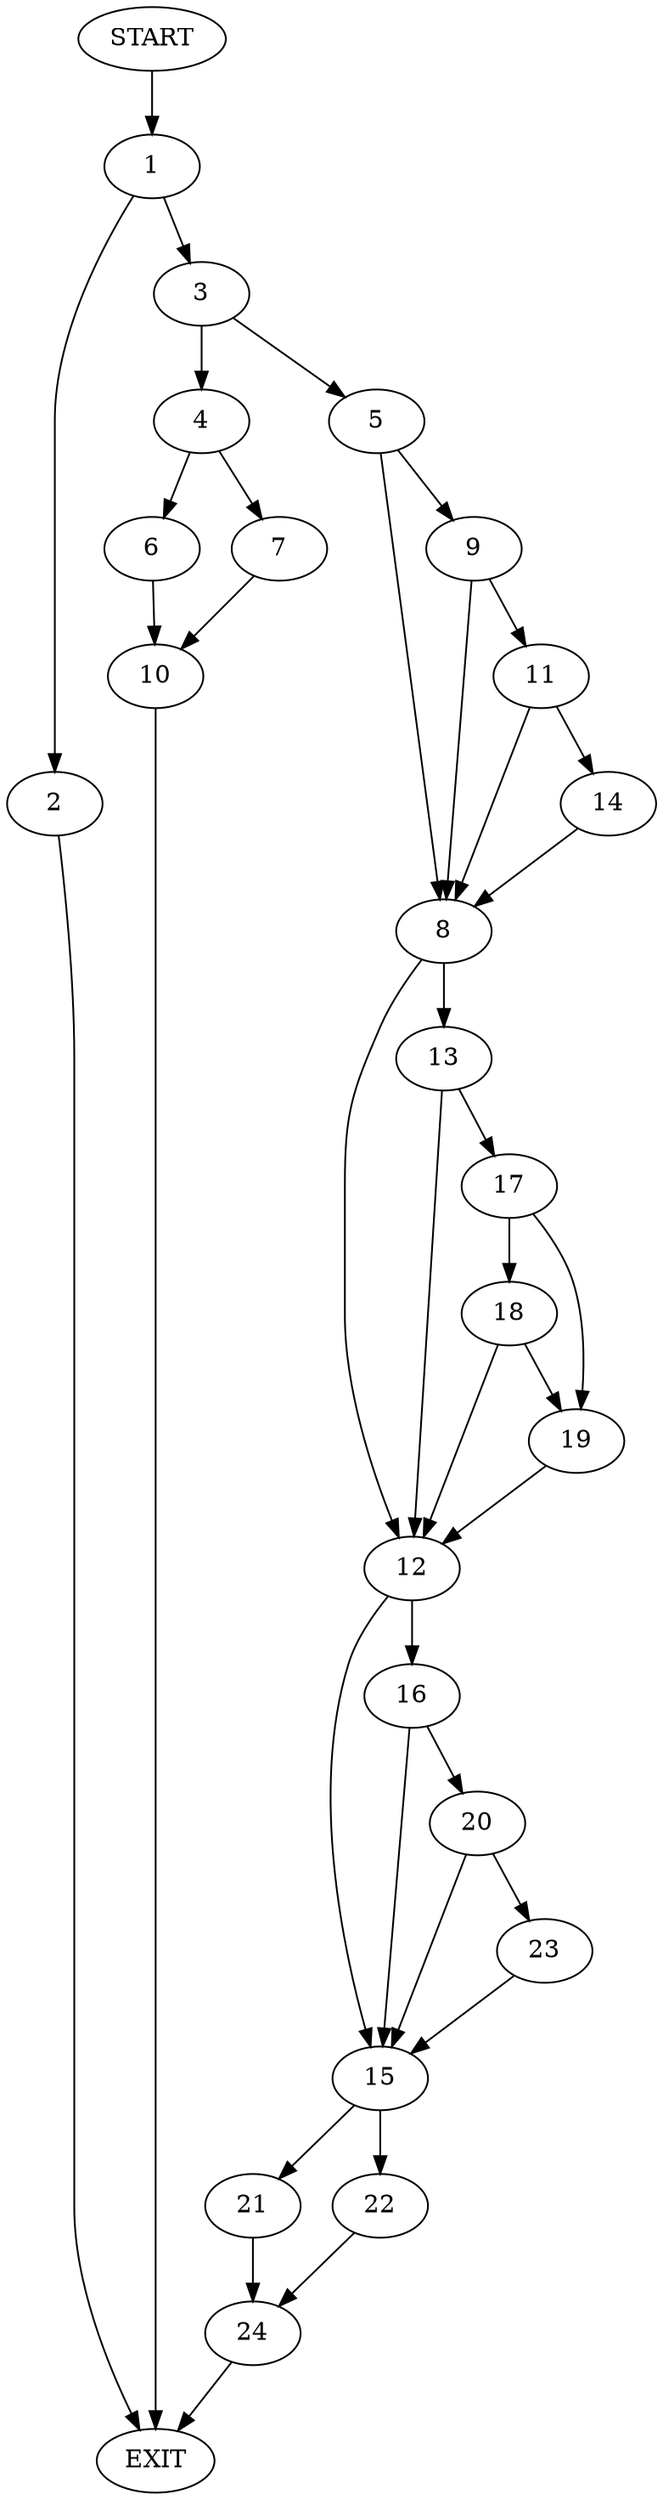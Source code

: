 digraph {
0 [label="START"]
25 [label="EXIT"]
0 -> 1
1 -> 2
1 -> 3
2 -> 25
3 -> 4
3 -> 5
4 -> 6
4 -> 7
5 -> 8
5 -> 9
6 -> 10
7 -> 10
10 -> 25
9 -> 8
9 -> 11
8 -> 12
8 -> 13
11 -> 8
11 -> 14
14 -> 8
12 -> 15
12 -> 16
13 -> 17
13 -> 12
17 -> 18
17 -> 19
18 -> 12
18 -> 19
19 -> 12
16 -> 15
16 -> 20
15 -> 21
15 -> 22
20 -> 15
20 -> 23
23 -> 15
21 -> 24
22 -> 24
24 -> 25
}
